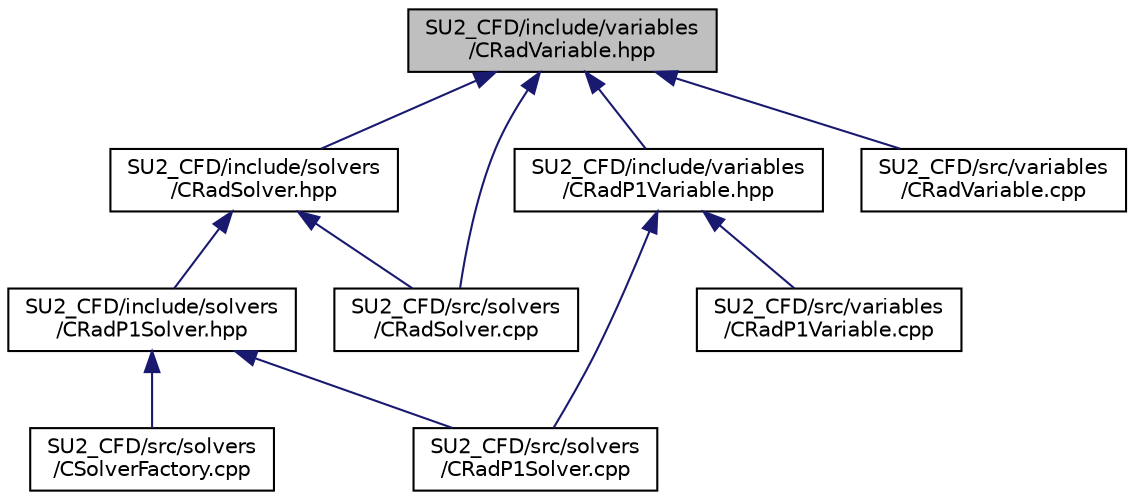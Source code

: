digraph "SU2_CFD/include/variables/CRadVariable.hpp"
{
 // LATEX_PDF_SIZE
  edge [fontname="Helvetica",fontsize="10",labelfontname="Helvetica",labelfontsize="10"];
  node [fontname="Helvetica",fontsize="10",shape=record];
  Node1 [label="SU2_CFD/include/variables\l/CRadVariable.hpp",height=0.2,width=0.4,color="black", fillcolor="grey75", style="filled", fontcolor="black",tooltip="Class for defining the variables of the radiation solver."];
  Node1 -> Node2 [dir="back",color="midnightblue",fontsize="10",style="solid",fontname="Helvetica"];
  Node2 [label="SU2_CFD/include/solvers\l/CRadSolver.hpp",height=0.2,width=0.4,color="black", fillcolor="white", style="filled",URL="$CRadSolver_8hpp.html",tooltip="Declaration and inlines of the class to compute a generic radiation solver."];
  Node2 -> Node3 [dir="back",color="midnightblue",fontsize="10",style="solid",fontname="Helvetica"];
  Node3 [label="SU2_CFD/include/solvers\l/CRadP1Solver.hpp",height=0.2,width=0.4,color="black", fillcolor="white", style="filled",URL="$CRadP1Solver_8hpp.html",tooltip="Declaration and inlines of the class to compute a P1 radiation problem."];
  Node3 -> Node4 [dir="back",color="midnightblue",fontsize="10",style="solid",fontname="Helvetica"];
  Node4 [label="SU2_CFD/src/solvers\l/CRadP1Solver.cpp",height=0.2,width=0.4,color="black", fillcolor="white", style="filled",URL="$CRadP1Solver_8cpp.html",tooltip="Main subroutines for solving P1 radiation problems."];
  Node3 -> Node5 [dir="back",color="midnightblue",fontsize="10",style="solid",fontname="Helvetica"];
  Node5 [label="SU2_CFD/src/solvers\l/CSolverFactory.cpp",height=0.2,width=0.4,color="black", fillcolor="white", style="filled",URL="$CSolverFactory_8cpp.html",tooltip="Main subroutines for CSolverFactoryclass."];
  Node2 -> Node6 [dir="back",color="midnightblue",fontsize="10",style="solid",fontname="Helvetica"];
  Node6 [label="SU2_CFD/src/solvers\l/CRadSolver.cpp",height=0.2,width=0.4,color="black", fillcolor="white", style="filled",URL="$CRadSolver_8cpp.html",tooltip=" "];
  Node1 -> Node7 [dir="back",color="midnightblue",fontsize="10",style="solid",fontname="Helvetica"];
  Node7 [label="SU2_CFD/include/variables\l/CRadP1Variable.hpp",height=0.2,width=0.4,color="black", fillcolor="white", style="filled",URL="$CRadP1Variable_8hpp.html",tooltip="Class for defining the variables of the P1 radiation model."];
  Node7 -> Node4 [dir="back",color="midnightblue",fontsize="10",style="solid",fontname="Helvetica"];
  Node7 -> Node8 [dir="back",color="midnightblue",fontsize="10",style="solid",fontname="Helvetica"];
  Node8 [label="SU2_CFD/src/variables\l/CRadP1Variable.cpp",height=0.2,width=0.4,color="black", fillcolor="white", style="filled",URL="$CRadP1Variable_8cpp.html",tooltip="Definition of the P1 model variables."];
  Node1 -> Node6 [dir="back",color="midnightblue",fontsize="10",style="solid",fontname="Helvetica"];
  Node1 -> Node9 [dir="back",color="midnightblue",fontsize="10",style="solid",fontname="Helvetica"];
  Node9 [label="SU2_CFD/src/variables\l/CRadVariable.cpp",height=0.2,width=0.4,color="black", fillcolor="white", style="filled",URL="$CRadVariable_8cpp.html",tooltip="Definition of the radiation variables."];
}
